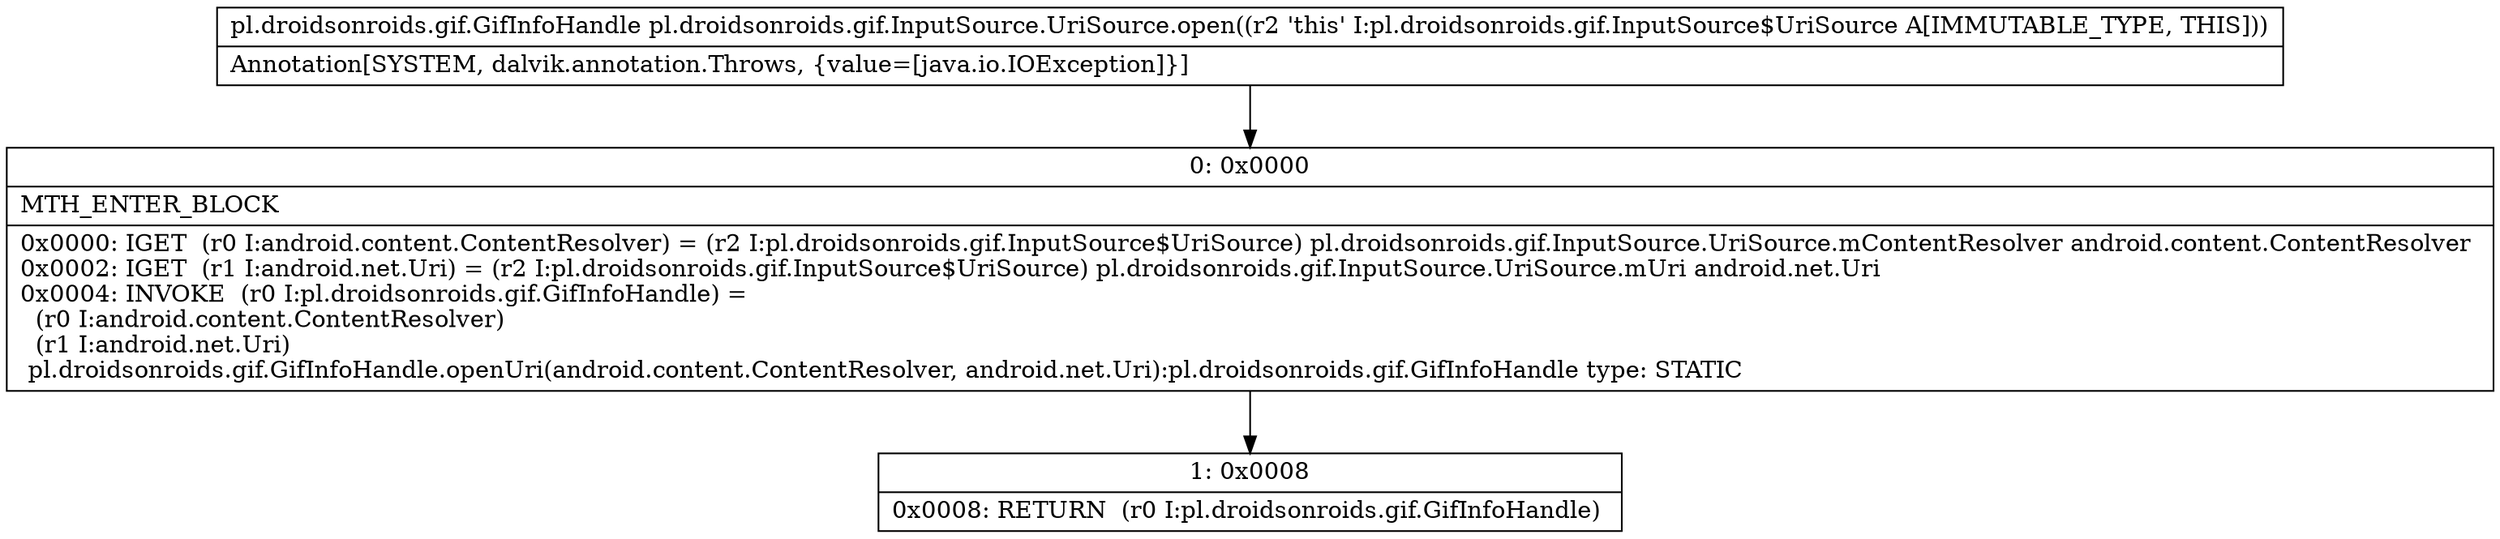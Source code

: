 digraph "CFG forpl.droidsonroids.gif.InputSource.UriSource.open()Lpl\/droidsonroids\/gif\/GifInfoHandle;" {
Node_0 [shape=record,label="{0\:\ 0x0000|MTH_ENTER_BLOCK\l|0x0000: IGET  (r0 I:android.content.ContentResolver) = (r2 I:pl.droidsonroids.gif.InputSource$UriSource) pl.droidsonroids.gif.InputSource.UriSource.mContentResolver android.content.ContentResolver \l0x0002: IGET  (r1 I:android.net.Uri) = (r2 I:pl.droidsonroids.gif.InputSource$UriSource) pl.droidsonroids.gif.InputSource.UriSource.mUri android.net.Uri \l0x0004: INVOKE  (r0 I:pl.droidsonroids.gif.GifInfoHandle) = \l  (r0 I:android.content.ContentResolver)\l  (r1 I:android.net.Uri)\l pl.droidsonroids.gif.GifInfoHandle.openUri(android.content.ContentResolver, android.net.Uri):pl.droidsonroids.gif.GifInfoHandle type: STATIC \l}"];
Node_1 [shape=record,label="{1\:\ 0x0008|0x0008: RETURN  (r0 I:pl.droidsonroids.gif.GifInfoHandle) \l}"];
MethodNode[shape=record,label="{pl.droidsonroids.gif.GifInfoHandle pl.droidsonroids.gif.InputSource.UriSource.open((r2 'this' I:pl.droidsonroids.gif.InputSource$UriSource A[IMMUTABLE_TYPE, THIS]))  | Annotation[SYSTEM, dalvik.annotation.Throws, \{value=[java.io.IOException]\}]\l}"];
MethodNode -> Node_0;
Node_0 -> Node_1;
}

